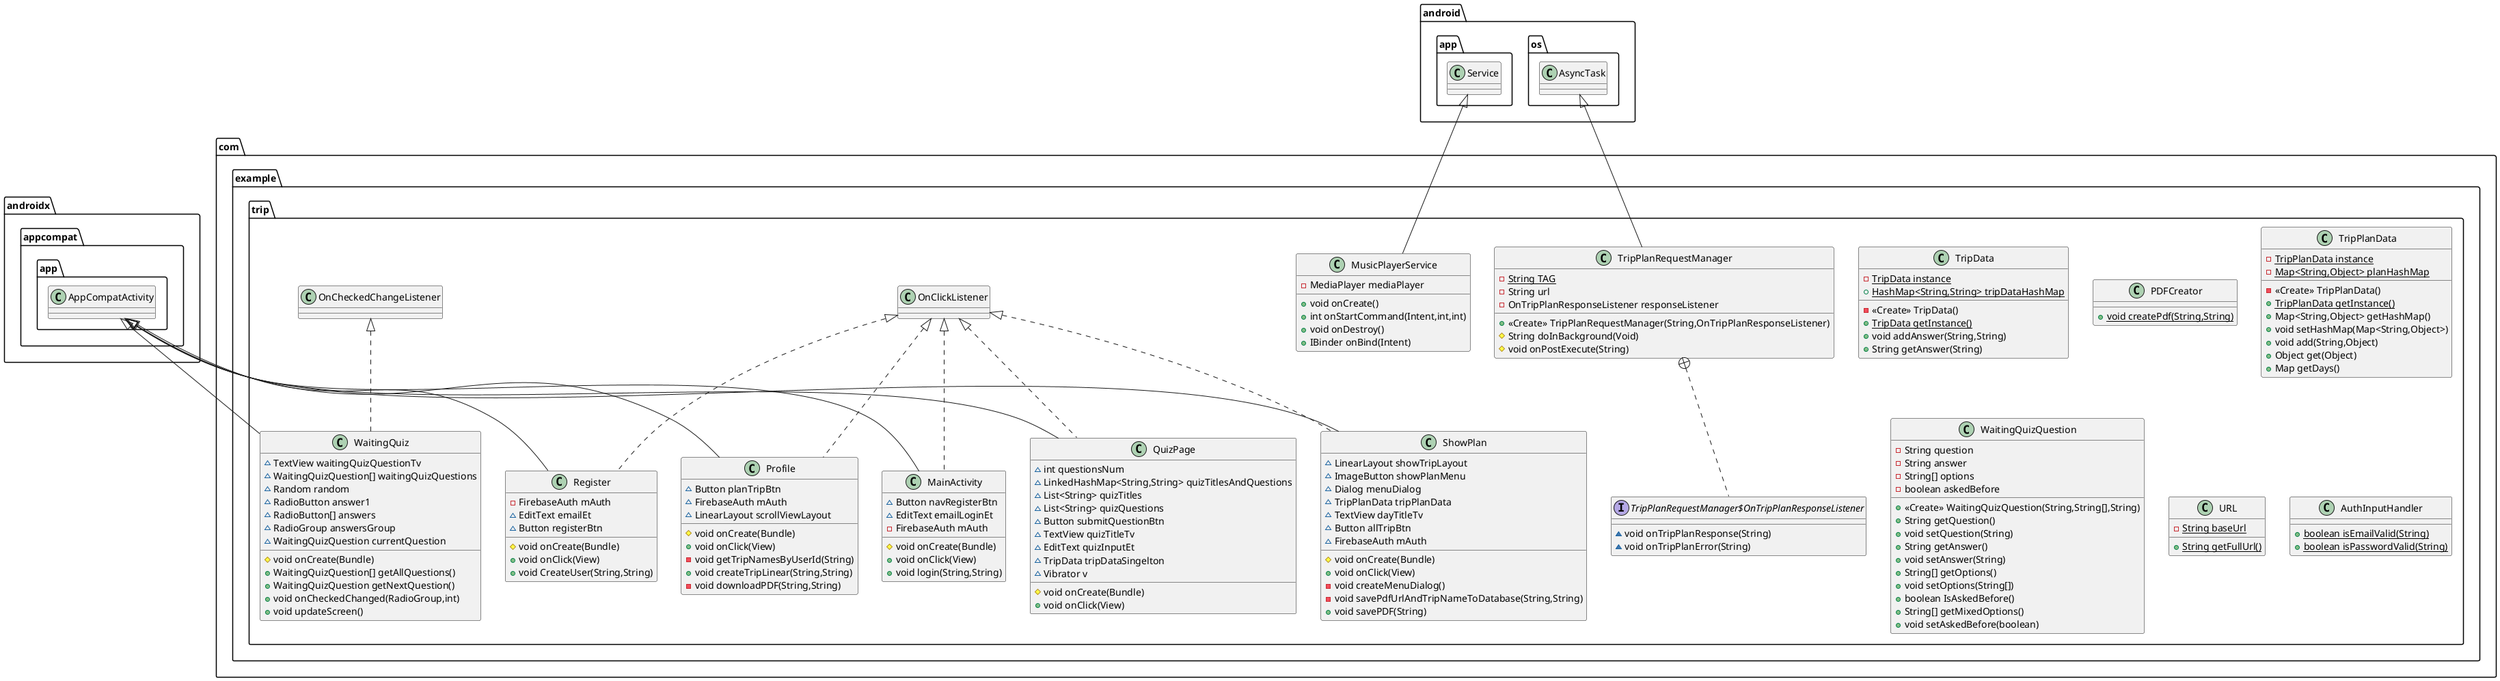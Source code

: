 @startuml
class com.example.trip.MainActivity {
~ Button navRegisterBtn
~ EditText emailLoginEt
- FirebaseAuth mAuth
# void onCreate(Bundle)
+ void onClick(View)
+ void login(String,String)
}
class com.example.trip.QuizPage {
~ int questionsNum
~ LinkedHashMap<String,String> quizTitlesAndQuestions
~ List<String> quizTitles
~ List<String> quizQuestions
~ Button submitQuestionBtn
~ TextView quizTitleTv
~ EditText quizInputEt
~ TripData tripDataSingelton
~ Vibrator v
# void onCreate(Bundle)
+ void onClick(View)
}
class com.example.trip.TripPlanRequestManager {
- {static} String TAG
- String url
- OnTripPlanResponseListener responseListener
+ <<Create>> TripPlanRequestManager(String,OnTripPlanResponseListener)
# String doInBackground(Void)
# void onPostExecute(String)
}
interface com.example.trip.TripPlanRequestManager$OnTripPlanResponseListener {
~ void onTripPlanResponse(String)
~ void onTripPlanError(String)
}
class com.example.trip.TripData {
- {static} TripData instance
+ {static} HashMap<String,String> tripDataHashMap
- <<Create>> TripData()
+ {static} TripData getInstance()
+ void addAnswer(String,String)
+ String getAnswer(String)
}
class com.example.trip.MusicPlayerService {
- MediaPlayer mediaPlayer
+ void onCreate()
+ int onStartCommand(Intent,int,int)
+ void onDestroy()
+ IBinder onBind(Intent)
}
class com.example.trip.PDFCreator {
+ {static} void createPdf(String,String)
}
class com.example.trip.WaitingQuiz {
~ TextView waitingQuizQuestionTv
~ WaitingQuizQuestion[] waitingQuizQuestions
~ Random random
~ RadioButton answer1
~ RadioButton[] answers
~ RadioGroup answersGroup
~ WaitingQuizQuestion currentQuestion
# void onCreate(Bundle)
+ WaitingQuizQuestion[] getAllQuestions()
+ WaitingQuizQuestion getNextQuestion()
+ void onCheckedChanged(RadioGroup,int)
+ void updateScreen()
}
class com.example.trip.TripPlanData {
- {static} TripPlanData instance
- {static} Map<String,Object> planHashMap
- <<Create>> TripPlanData()
+ {static} TripPlanData getInstance()
+ Map<String,Object> getHashMap()
+ void setHashMap(Map<String,Object>)
+ void add(String,Object)
+ Object get(Object)
+ Map getDays()
}
class com.example.trip.WaitingQuizQuestion {
- String question
- String answer
- String[] options
- boolean askedBefore
+ <<Create>> WaitingQuizQuestion(String,String[],String)
+ String getQuestion()
+ void setQuestion(String)
+ String getAnswer()
+ void setAnswer(String)
+ String[] getOptions()
+ void setOptions(String[])
+ boolean IsAskedBefore()
+ String[] getMixedOptions()
+ void setAskedBefore(boolean)
}
class com.example.trip.URL {
- {static} String baseUrl
+ {static} String getFullUrl()
}
class com.example.trip.ShowPlan {
~ LinearLayout showTripLayout
~ ImageButton showPlanMenu
~ Dialog menuDialog
~ TripPlanData tripPlanData
~ TextView dayTitleTv
~ Button allTripBtn
~ FirebaseAuth mAuth
# void onCreate(Bundle)
+ void onClick(View)
- void createMenuDialog()
- void savePdfUrlAndTripNameToDatabase(String,String)
+ void savePDF(String)
}
class com.example.trip.Register {
- FirebaseAuth mAuth
~ EditText emailEt
~ Button registerBtn
# void onCreate(Bundle)
+ void onClick(View)
+ void CreateUser(String,String)
}
class com.example.trip.AuthInputHandler {
+ {static} boolean isEmailValid(String)
+ {static} boolean isPasswordValid(String)
}
class com.example.trip.Profile {
~ Button planTripBtn
~ FirebaseAuth mAuth
~ LinearLayout scrollViewLayout
# void onCreate(Bundle)
+ void onClick(View)
- void getTripNamesByUserId(String)
+ void createTripLinear(String,String)
- void downloadPDF(String,String)
}


com.example.trip.OnClickListener <|.. com.example.trip.MainActivity
androidx.appcompat.app.AppCompatActivity <|-- com.example.trip.MainActivity
com.example.trip.OnClickListener <|.. com.example.trip.QuizPage
androidx.appcompat.app.AppCompatActivity <|-- com.example.trip.QuizPage
android.os.AsyncTask <|-- com.example.trip.TripPlanRequestManager
com.example.trip.TripPlanRequestManager +.. com.example.trip.TripPlanRequestManager$OnTripPlanResponseListener
android.app.Service <|-- com.example.trip.MusicPlayerService
com.example.trip.OnCheckedChangeListener <|.. com.example.trip.WaitingQuiz
androidx.appcompat.app.AppCompatActivity <|-- com.example.trip.WaitingQuiz
com.example.trip.OnClickListener <|.. com.example.trip.ShowPlan
androidx.appcompat.app.AppCompatActivity <|-- com.example.trip.ShowPlan
com.example.trip.OnClickListener <|.. com.example.trip.Register
androidx.appcompat.app.AppCompatActivity <|-- com.example.trip.Register
com.example.trip.OnClickListener <|.. com.example.trip.Profile
androidx.appcompat.app.AppCompatActivity <|-- com.example.trip.Profile
@enduml